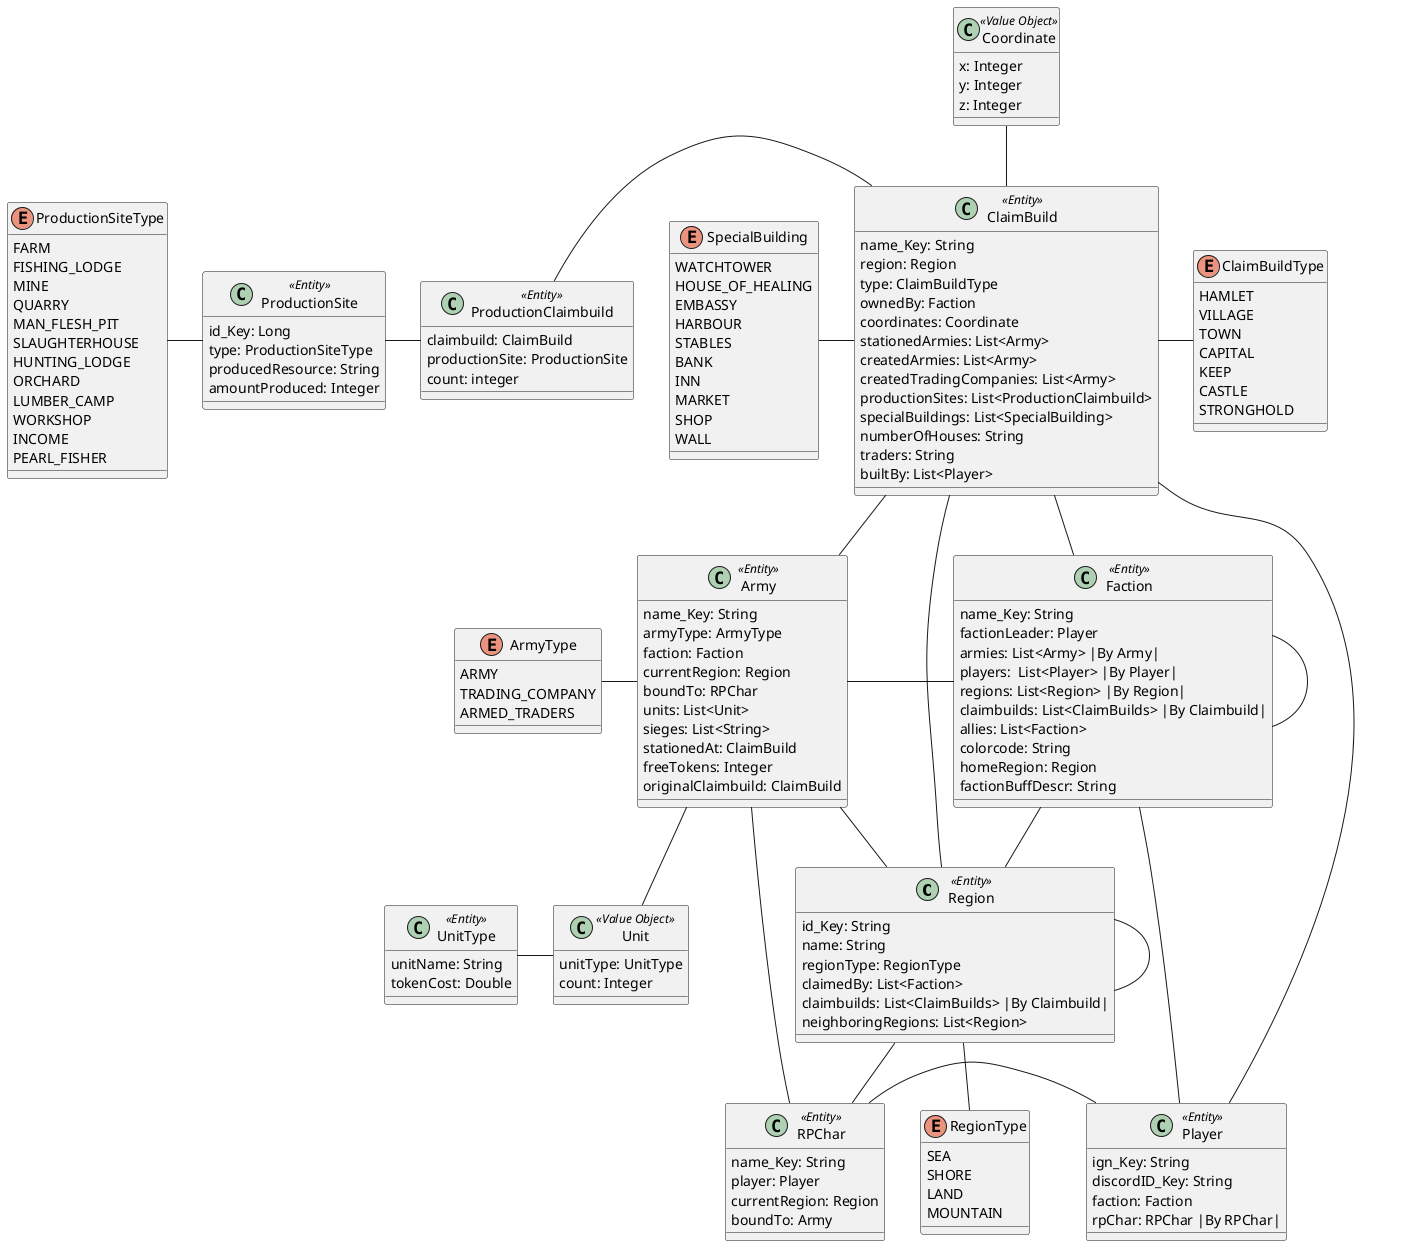 @startuml
class Region <<Entity>> {
    id_Key: String
    name: String
    regionType: RegionType
    claimedBy: List<Faction>
    claimbuilds: List<ClaimBuilds> |By Claimbuild|
    neighboringRegions: List<Region>
}

enum RegionType {
    SEA
    SHORE
    LAND
    MOUNTAIN
}

class ClaimBuild <<Entity>> {
    name_Key: String
    region: Region
    type: ClaimBuildType
    ownedBy: Faction
    coordinates: Coordinate
    stationedArmies: List<Army>
    createdArmies: List<Army>
    createdTradingCompanies: List<Army>
    productionSites: List<ProductionClaimbuild>
    specialBuildings: List<SpecialBuilding>
    numberOfHouses: String
    traders: String
    builtBy: List<Player>
}

enum ClaimBuildType {
    HAMLET
    VILLAGE
    TOWN
    CAPITAL
    KEEP
    CASTLE
    STRONGHOLD
}

class Faction <<Entity>> {
    name_Key: String
    factionLeader: Player
    armies: List<Army> |By Army|
    players:  List<Player> |By Player|
    regions: List<Region> |By Region|
    claimbuilds: List<ClaimBuilds> |By Claimbuild|
    allies: List<Faction>
    colorcode: String
    homeRegion: Region
    factionBuffDescr: String
}

class Player <<Entity>> {
    ign_Key: String
    discordID_Key: String
    faction: Faction
    rpChar: RPChar |By RPChar|
}

class RPChar <<Entity>> {
    name_Key: String
    player: Player
    currentRegion: Region
    boundTo: Army
}

class Coordinate <<Value Object>> {
    x: Integer
    y: Integer
    z: Integer
}

class ProductionSite <<Entity>> {
    id_Key: Long
    type: ProductionSiteType
    producedResource: String
    amountProduced: Integer
}

class ProductionClaimbuild <<Entity>> {
    claimbuild: ClaimBuild
    productionSite: ProductionSite
    count: integer
}

enum ProductionSiteType {
    FARM
    FISHING_LODGE
    MINE
    QUARRY
    MAN_FLESH_PIT
    SLAUGHTERHOUSE
    HUNTING_LODGE
    ORCHARD
    LUMBER_CAMP
    WORKSHOP
    INCOME
    PEARL_FISHER
}

enum SpecialBuilding {
    WATCHTOWER
    HOUSE_OF_HEALING
    EMBASSY
    HARBOUR
    STABLES
    BANK
    INN
    MARKET
    SHOP
    WALL
}

class Army <<Entity>> {
    name_Key: String
    armyType: ArmyType
    faction: Faction
    currentRegion: Region
    boundTo: RPChar
    units: List<Unit>
    sieges: List<String>
    stationedAt: ClaimBuild
    freeTokens: Integer
    originalClaimbuild: ClaimBuild
}

enum ArmyType {
    ARMY
    TRADING_COMPANY
    ARMED_TRADERS
}

class Unit <<Value Object>> {
    unitType: UnitType
    count: Integer
}

class UnitType <<Entity>> {
    unitName: String
    tokenCost: Double
}

Region -  ClaimBuild
Region - Region
Region -down- RPChar
RegionType -up- Region

Faction -down- Region
Faction -right Player
Faction -left Army
Faction -up- ClaimBuild
Faction - Faction

ClaimBuild - Player
ClaimBuild -right- ClaimBuildType
ClaimBuild -up- Coordinate
ClaimBuild - Army

ProductionSite - ProductionClaimbuild
ProductionClaimbuild - ClaimBuild
SpecialBuilding - ClaimBuild

ProductionSite -left- ProductionSiteType


RPChar - Player

Army -down- Unit
Army - Region
Army - RPChar

ArmyType - Army

UnitType - Unit

@enduml